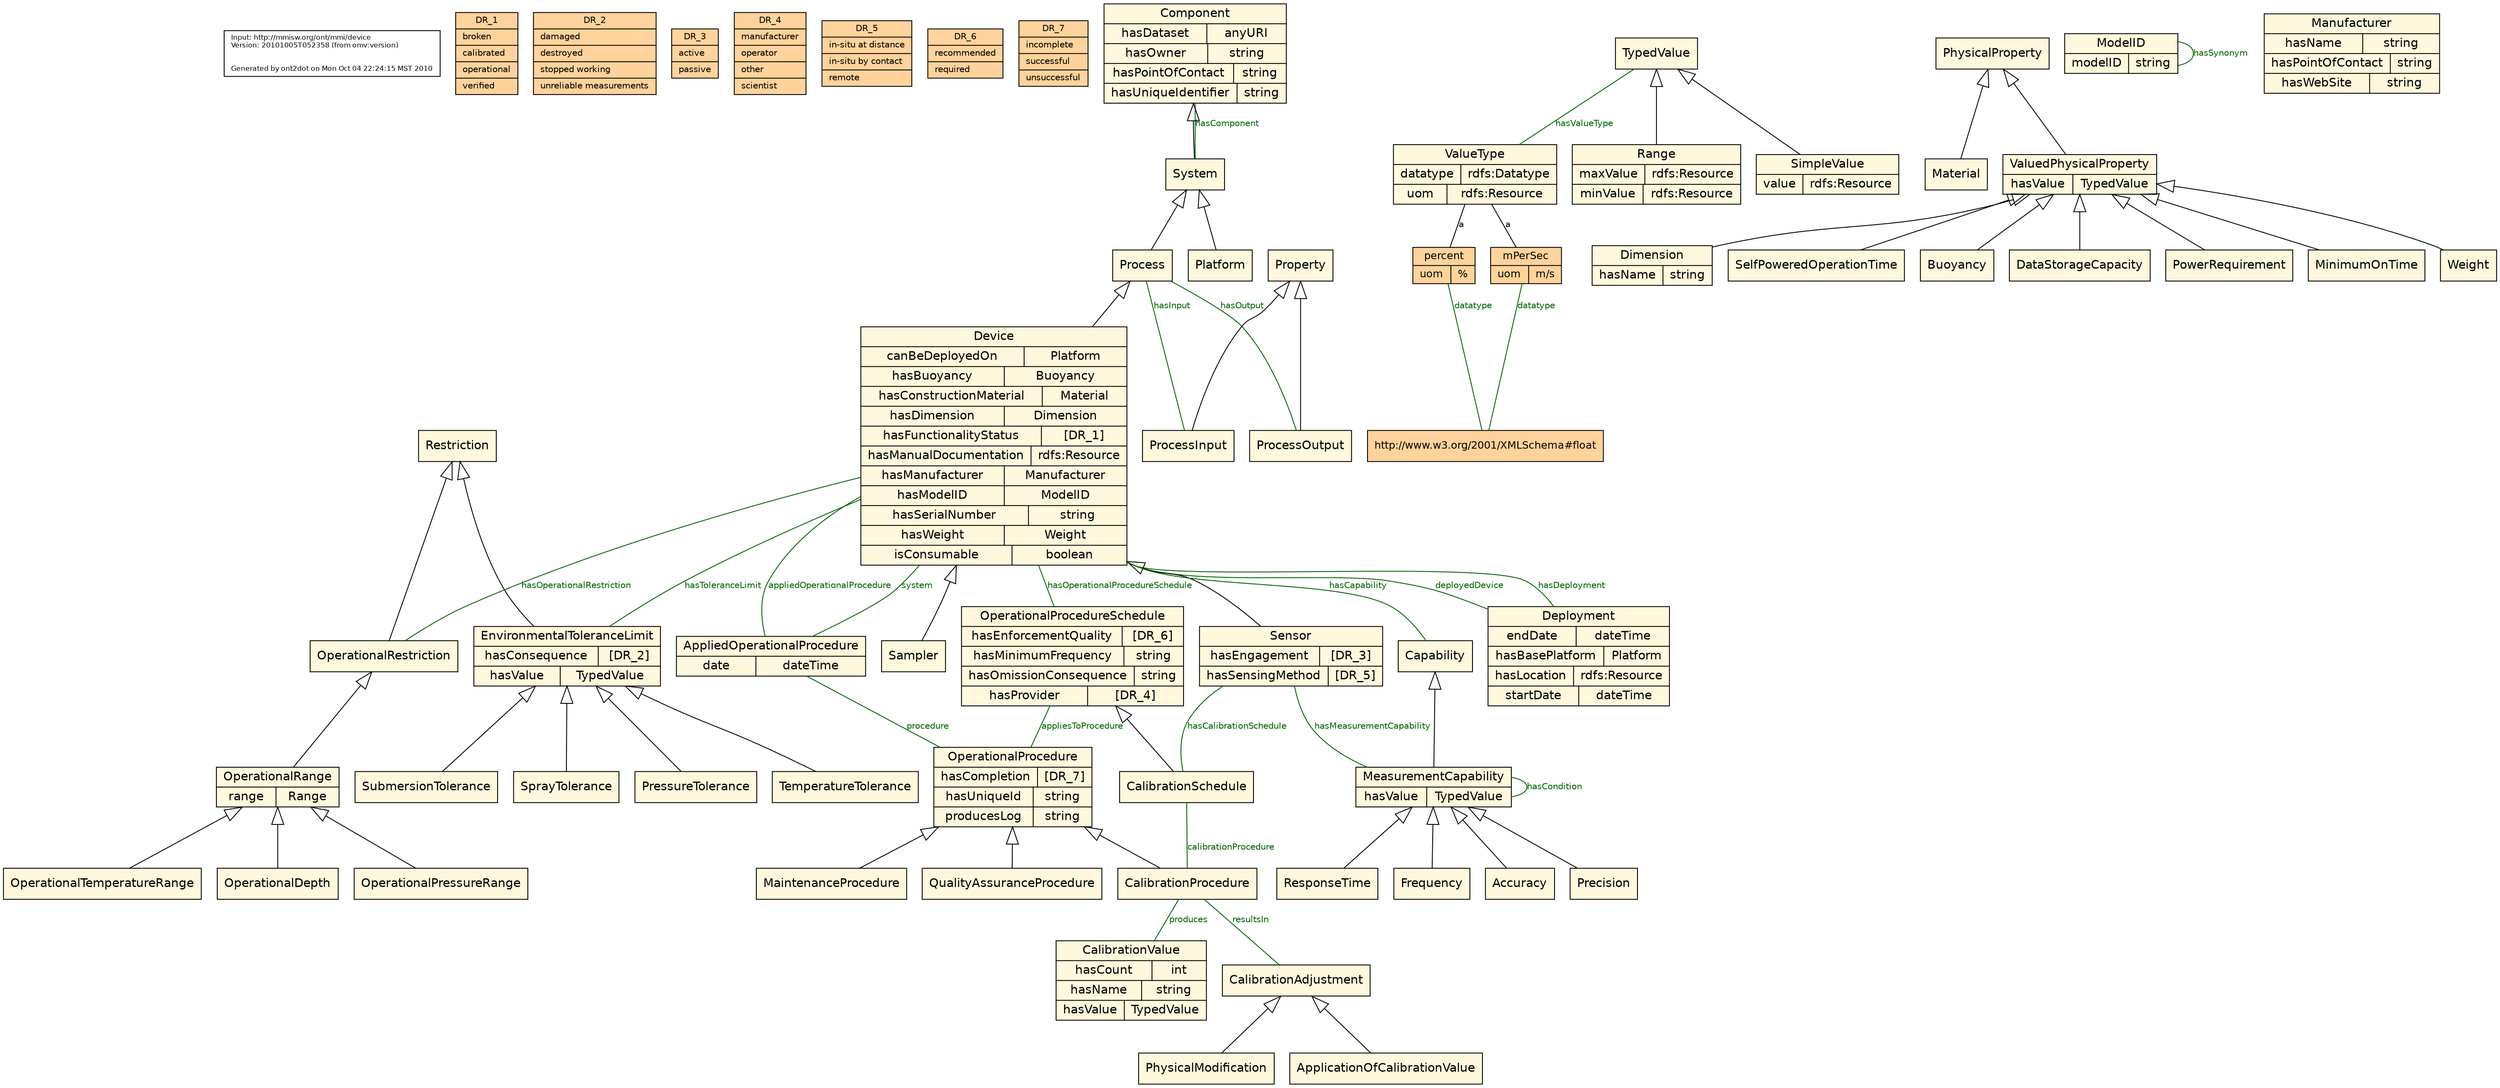 # generated by org.mmisw.ont2dot.impl.jena.DotGeneratorJenaImpl on Mon Oct 04 22:24:15 MST 2010
# --separate http://mmisw.org/ont/mmi/device/{TypedValue,PhysicalProperty,ModelID,Manufacturer,Platform}
# --sourceRank http://mmisw.org/ont/mmi/device/{Component,TypedValue,PhysicalProperty,ModelID,Manufacturer}
# Input: http://mmisw.org/ont/mmi/device
# 

digraph {
{ rank=source
"__generated_by__"  [ fontname="helvetica", fontsize=8, shape=box, label="\
Input: http://mmisw.org/ont/mmi/device\l\
Version: 20101005T052358 (from omv:version)\l\
\l\
\r\
Generated by ont2dot on Mon Oct 04 22:24:15 MST 2010\r" ]
}

  node [ fontname="helvetica", fontsize=14, ];
  edge [ fontname="helvetica", fontsize=10, ];

 //////////
 // data ranges
  node [ shape=record, fillcolor=burlywood1, style=filled, fontsize=10, ]; 
  { rank=source
  "-3b600038:12b7ad8ddf0:-7fda"  [ label="{DR_1|broken\l|calibrated\l|operational\l|verified\l}" ]
  "-3b600038:12b7ad8ddf0:-7fdf"  [ label="{DR_2|damaged\l|destroyed\l|stopped working\l|unreliable measurements\l}" ]
  "-3b600038:12b7ad8ddf0:-7fe2"  [ label="{DR_3|active\l|passive\l}" ]
  "-3b600038:12b7ad8ddf0:-7fea"  [ label="{DR_4|manufacturer\l|operator\l|other\l|scientist\l}" ]
  "-3b600038:12b7ad8ddf0:-7fee"  [ label="{DR_5|in-situ at distance\l|in-situ by contact\l|remote\l}" ]
  "-3b600038:12b7ad8ddf0:-7ff1"  [ label="{DR_6|recommended\l|required\l}" ]
  "-3b600038:12b7ad8ddf0:-7ff5"  [ label="{DR_7|incomplete\l|successful\l|unsuccessful\l}" ]
  }

 //////////
 // classes
  node [ shape=record, fillcolor=cornsilk, style=filled, fontname="helvetica", fontsize=14, ];
  "http://mmisw.org/ont/mmi/device/AppliedOperationalProcedure"   [ shape=record, label="{AppliedOperationalProcedure|{date|dateTime}}"  ]
  "http://mmisw.org/ont/mmi/device/ValueType"   [ shape=record, label="{ValueType|{datatype|rdfs:Datatype}|{uom|rdfs:Resource}}"  ]
  "http://mmisw.org/ont/mmi/device/Range"   [ shape=record, label="{Range|{maxValue|rdfs:Resource}|{minValue|rdfs:Resource}}"  ]
  "http://mmisw.org/ont/mmi/device/TemperatureTolerance"   [  label="TemperatureTolerance"  ]
  "http://mmisw.org/ont/mmi/device/Sampler"   [  label="Sampler"  ]
  "http://mmisw.org/ont/mmi/device/ProcessOutput"   [  label="ProcessOutput"  ]
  "http://mmisw.org/ont/mmi/device/SubmersionTolerance"   [  label="SubmersionTolerance"  ]
  "http://mmisw.org/ont/mmi/device/OperationalRange"   [ shape=record, label="{OperationalRange|{range|Range}}"  ]
  { rank=source "http://mmisw.org/ont/mmi/device/PhysicalProperty"   [  label="PhysicalProperty"  ] }
  "http://mmisw.org/ont/mmi/device/Dimension"   [ shape=record, label="{Dimension|{hasName|string}}"  ]
  "http://mmisw.org/ont/mmi/device/SprayTolerance"   [  label="SprayTolerance"  ]
  "http://mmisw.org/ont/mmi/device/OperationalRestriction"   [  label="OperationalRestriction"  ]
  "http://mmisw.org/ont/mmi/device/Platform"   [  label="Platform"  ]
  { rank=source "http://mmisw.org/ont/mmi/device/ModelID"   [ shape=record, label="{ModelID|{modelID|string}}"  ] }
  "http://mmisw.org/ont/mmi/device/SelfPoweredOperationTime"   [  label="SelfPoweredOperationTime"  ]
  "http://mmisw.org/ont/mmi/device/Restriction"   [  label="Restriction"  ]
  "http://mmisw.org/ont/mmi/device/CalibrationValue"   [ shape=record, label="{CalibrationValue|{hasCount|int}|{hasName|string}|{hasValue|TypedValue}}"  ]
  "http://mmisw.org/ont/mmi/device/System"   [  label="System"  ]
  "http://mmisw.org/ont/mmi/device/Buoyancy"   [  label="Buoyancy"  ]
  "http://mmisw.org/ont/mmi/device/Deployment"   [ shape=record, label="{Deployment|{endDate|dateTime}|{hasBasePlatform|Platform}|{hasLocation|rdfs:Resource}|{startDate|dateTime}}"  ]
  "http://mmisw.org/ont/mmi/device/MeasurementCapability"   [ shape=record, label="{MeasurementCapability|{hasValue|TypedValue}}"  ]
  "http://mmisw.org/ont/mmi/device/Sensor"   [ shape=record, label="{Sensor|{hasEngagement|[DR_3]}|{hasSensingMethod|[DR_5]}}"  ]
  "http://mmisw.org/ont/mmi/device/MaintenanceProcedure"   [  label="MaintenanceProcedure"  ]
  "http://mmisw.org/ont/mmi/device/EnvironmentalToleranceLimit"   [ shape=record, label="{EnvironmentalToleranceLimit|{hasConsequence|[DR_2]}|{hasValue|TypedValue}}"  ]
  "http://mmisw.org/ont/mmi/device/OperationalProcedureSchedule"   [ shape=record, label="{OperationalProcedureSchedule|{hasEnforcementQuality|[DR_6]}|{hasMinimumFrequency|string}|{hasOmissionConsequence|string}|{hasProvider|[DR_4]}}"  ]
  "http://mmisw.org/ont/mmi/device/Precision"   [  label="Precision"  ]
  "http://mmisw.org/ont/mmi/device/OperationalTemperatureRange"   [  label="OperationalTemperatureRange"  ]
  { rank=source "http://mmisw.org/ont/mmi/device/TypedValue"   [  label="TypedValue"  ] }
  "http://mmisw.org/ont/mmi/device/PhysicalModification"   [  label="PhysicalModification"  ]
  "http://mmisw.org/ont/mmi/device/OperationalDepth"   [  label="OperationalDepth"  ]
  "http://mmisw.org/ont/mmi/device/Process"   [  label="Process"  ]
  "http://mmisw.org/ont/mmi/device/OperationalPressureRange"   [  label="OperationalPressureRange"  ]
  "http://mmisw.org/ont/mmi/device/CalibrationProcedure"   [  label="CalibrationProcedure"  ]
  "http://mmisw.org/ont/mmi/device/Material"   [  label="Material"  ]
  "http://mmisw.org/ont/mmi/device/CalibrationSchedule"   [  label="CalibrationSchedule"  ]
  "http://mmisw.org/ont/mmi/device/SimpleValue"   [ shape=record, label="{SimpleValue|{value|rdfs:Resource}}"  ]
  "http://mmisw.org/ont/mmi/device/Capability"   [  label="Capability"  ]
  "http://mmisw.org/ont/mmi/device/ResponseTime"   [  label="ResponseTime"  ]
  "http://mmisw.org/ont/mmi/device/PressureTolerance"   [  label="PressureTolerance"  ]
  "http://mmisw.org/ont/mmi/device/CalibrationAdjustment"   [  label="CalibrationAdjustment"  ]
  "http://mmisw.org/ont/mmi/device/DataStorageCapacity"   [  label="DataStorageCapacity"  ]
  "http://mmisw.org/ont/mmi/device/Device"   [ shape=record, label="{Device|{canBeDeployedOn|Platform}|{hasBuoyancy|Buoyancy}|{hasConstructionMaterial|Material}|{hasDimension|Dimension}|{hasFunctionalityStatus|[DR_1]}|{hasManualDocumentation|rdfs:Resource}|{hasManufacturer|Manufacturer}|{hasModelID|ModelID}|{hasSerialNumber|string}|{hasWeight|Weight}|{isConsumable|boolean}}"  ]
  "http://mmisw.org/ont/mmi/device/ValuedPhysicalProperty"   [ shape=record, label="{ValuedPhysicalProperty|{hasValue|TypedValue}}"  ]
  "http://mmisw.org/ont/mmi/device/Frequency"   [  label="Frequency"  ]
  { rank=source "http://mmisw.org/ont/mmi/device/Component"   [ shape=record, label="{Component|{hasDataset|anyURI}|{hasOwner|string}|{hasPointOfContact|string}|{hasUniqueIdentifier|string}}"  ] }
  "http://mmisw.org/ont/mmi/device/ApplicationOfCalibrationValue"   [  label="ApplicationOfCalibrationValue"  ]
  "http://mmisw.org/ont/mmi/device/PowerRequirement"   [  label="PowerRequirement"  ]
  { rank=source "http://mmisw.org/ont/mmi/device/Manufacturer"   [ shape=record, label="{Manufacturer|{hasName|string}|{hasPointOfContact|string}|{hasWebSite|string}}"  ] }
  "http://mmisw.org/ont/mmi/device/MinimumOnTime"   [  label="MinimumOnTime"  ]
  "http://mmisw.org/ont/mmi/device/Property"   [  label="Property"  ]
  "http://mmisw.org/ont/mmi/device/OperationalProcedure"   [ shape=record, label="{OperationalProcedure|{hasCompletion|[DR_7]}|{hasUniqueId|string}|{producesLog|string}}"  ]
  "http://mmisw.org/ont/mmi/device/ProcessInput"   [  label="ProcessInput"  ]
  "http://mmisw.org/ont/mmi/device/Accuracy"   [  label="Accuracy"  ]
  "http://mmisw.org/ont/mmi/device/QualityAssuranceProcedure"   [  label="QualityAssuranceProcedure"  ]
  "http://mmisw.org/ont/mmi/device/Weight"   [  label="Weight"  ]

 ////////////////////////
 // subclass declarations
  edge   [ dir=back, arrowtail=onormal, arrowhead=none, arrowsize=2.0, ]; 
  "http://mmisw.org/ont/mmi/device/TypedValue"  ->  "http://mmisw.org/ont/mmi/device/Range"
  "http://mmisw.org/ont/mmi/device/EnvironmentalToleranceLimit"  ->  "http://mmisw.org/ont/mmi/device/TemperatureTolerance"
  "http://mmisw.org/ont/mmi/device/Device"  ->  "http://mmisw.org/ont/mmi/device/Sampler"
  "http://mmisw.org/ont/mmi/device/Property"  ->  "http://mmisw.org/ont/mmi/device/ProcessOutput"
  "http://mmisw.org/ont/mmi/device/EnvironmentalToleranceLimit"  ->  "http://mmisw.org/ont/mmi/device/SubmersionTolerance"
  "http://mmisw.org/ont/mmi/device/OperationalRestriction"  ->  "http://mmisw.org/ont/mmi/device/OperationalRange"
  "http://mmisw.org/ont/mmi/device/ValuedPhysicalProperty"  ->  "http://mmisw.org/ont/mmi/device/Dimension"
  "http://mmisw.org/ont/mmi/device/EnvironmentalToleranceLimit"  ->  "http://mmisw.org/ont/mmi/device/SprayTolerance"
  "http://mmisw.org/ont/mmi/device/Restriction"  ->  "http://mmisw.org/ont/mmi/device/OperationalRestriction"
  "http://mmisw.org/ont/mmi/device/System"  ->  "http://mmisw.org/ont/mmi/device/Platform"
  "http://mmisw.org/ont/mmi/device/ValuedPhysicalProperty"  ->  "http://mmisw.org/ont/mmi/device/SelfPoweredOperationTime"
  "http://mmisw.org/ont/mmi/device/Component"  ->  "http://mmisw.org/ont/mmi/device/System"
  "http://mmisw.org/ont/mmi/device/ValuedPhysicalProperty"  ->  "http://mmisw.org/ont/mmi/device/Buoyancy"
  "http://mmisw.org/ont/mmi/device/Capability"  ->  "http://mmisw.org/ont/mmi/device/MeasurementCapability"
  "http://mmisw.org/ont/mmi/device/Device"  ->  "http://mmisw.org/ont/mmi/device/Sensor"
  "http://mmisw.org/ont/mmi/device/OperationalProcedure"  ->  "http://mmisw.org/ont/mmi/device/MaintenanceProcedure"
  "http://mmisw.org/ont/mmi/device/Restriction"  ->  "http://mmisw.org/ont/mmi/device/EnvironmentalToleranceLimit"
  "http://mmisw.org/ont/mmi/device/MeasurementCapability"  ->  "http://mmisw.org/ont/mmi/device/Precision"
  "http://mmisw.org/ont/mmi/device/OperationalRange"  ->  "http://mmisw.org/ont/mmi/device/OperationalTemperatureRange"
  "http://mmisw.org/ont/mmi/device/CalibrationAdjustment"  ->  "http://mmisw.org/ont/mmi/device/PhysicalModification"
  "http://mmisw.org/ont/mmi/device/OperationalRange"  ->  "http://mmisw.org/ont/mmi/device/OperationalDepth"
  "http://mmisw.org/ont/mmi/device/System"  ->  "http://mmisw.org/ont/mmi/device/Process"
  "http://mmisw.org/ont/mmi/device/OperationalRange"  ->  "http://mmisw.org/ont/mmi/device/OperationalPressureRange"
  "http://mmisw.org/ont/mmi/device/OperationalProcedure"  ->  "http://mmisw.org/ont/mmi/device/CalibrationProcedure"
  "http://mmisw.org/ont/mmi/device/PhysicalProperty"  ->  "http://mmisw.org/ont/mmi/device/Material"
  "http://mmisw.org/ont/mmi/device/OperationalProcedureSchedule"  ->  "http://mmisw.org/ont/mmi/device/CalibrationSchedule"
  "http://mmisw.org/ont/mmi/device/TypedValue"  ->  "http://mmisw.org/ont/mmi/device/SimpleValue"
  "http://mmisw.org/ont/mmi/device/MeasurementCapability"  ->  "http://mmisw.org/ont/mmi/device/ResponseTime"
  "http://mmisw.org/ont/mmi/device/EnvironmentalToleranceLimit"  ->  "http://mmisw.org/ont/mmi/device/PressureTolerance"
  "http://mmisw.org/ont/mmi/device/ValuedPhysicalProperty"  ->  "http://mmisw.org/ont/mmi/device/DataStorageCapacity"
  "http://mmisw.org/ont/mmi/device/Process"  ->  "http://mmisw.org/ont/mmi/device/Device"
  "http://mmisw.org/ont/mmi/device/PhysicalProperty"  ->  "http://mmisw.org/ont/mmi/device/ValuedPhysicalProperty"
  "http://mmisw.org/ont/mmi/device/MeasurementCapability"  ->  "http://mmisw.org/ont/mmi/device/Frequency"
  "http://mmisw.org/ont/mmi/device/CalibrationAdjustment"  ->  "http://mmisw.org/ont/mmi/device/ApplicationOfCalibrationValue"
  "http://mmisw.org/ont/mmi/device/ValuedPhysicalProperty"  ->  "http://mmisw.org/ont/mmi/device/PowerRequirement"
  "http://mmisw.org/ont/mmi/device/ValuedPhysicalProperty"  ->  "http://mmisw.org/ont/mmi/device/MinimumOnTime"
  "http://mmisw.org/ont/mmi/device/Property"  ->  "http://mmisw.org/ont/mmi/device/ProcessInput"
  "http://mmisw.org/ont/mmi/device/MeasurementCapability"  ->  "http://mmisw.org/ont/mmi/device/Accuracy"
  "http://mmisw.org/ont/mmi/device/OperationalProcedure"  ->  "http://mmisw.org/ont/mmi/device/QualityAssuranceProcedure"
  "http://mmisw.org/ont/mmi/device/ValuedPhysicalProperty"  ->  "http://mmisw.org/ont/mmi/device/Weight"

 ////////////////////
 // properties
  edge [ dir=back, color=darkgreen, fontcolor=darkgreen, fontsize=10, arrowhead=vee, arrowtail=none, arrowsize=1.0]; 
  "http://mmisw.org/ont/mmi/device/Sensor"  ->  "http://mmisw.org/ont/mmi/device/CalibrationSchedule"  [ label="hasCalibrationSchedule"  ]
  "http://mmisw.org/ont/mmi/device/Device"  ->  "http://mmisw.org/ont/mmi/device/Deployment"  [ label="hasDeployment"  ]
  "http://mmisw.org/ont/mmi/device/CalibrationSchedule"  ->  "http://mmisw.org/ont/mmi/device/CalibrationProcedure"  [ label="calibrationProcedure"  ]
  "http://mmisw.org/ont/mmi/device/CalibrationProcedure"  ->  "http://mmisw.org/ont/mmi/device/CalibrationAdjustment"  [ label="resultsIn"  ]
  "http://mmisw.org/ont/mmi/device/Sensor"  ->  "http://mmisw.org/ont/mmi/device/MeasurementCapability"  [ label="hasMeasurementCapability"  ]
  "http://mmisw.org/ont/mmi/device/Process"  ->  "http://mmisw.org/ont/mmi/device/ProcessInput"  [ label="hasInput"  ]
  "http://mmisw.org/ont/mmi/device/AppliedOperationalProcedure"  ->  "http://mmisw.org/ont/mmi/device/OperationalProcedure"  [ label="procedure"  ]
  "http://mmisw.org/ont/mmi/device/Device"  ->  "http://mmisw.org/ont/mmi/device/Capability"  [ label="hasCapability"  ]
  "http://mmisw.org/ont/mmi/device/Device"  ->  "http://mmisw.org/ont/mmi/device/EnvironmentalToleranceLimit"  [ label="hasToleranceLimit"  ]
  "http://mmisw.org/ont/mmi/device/ModelID"  ->  "http://mmisw.org/ont/mmi/device/ModelID"  [ label="hasSynonym"  ]
  "http://mmisw.org/ont/mmi/device/Device"  ->  "http://mmisw.org/ont/mmi/device/OperationalProcedureSchedule"  [ label="hasOperationalProcedureSchedule"  ]
  "http://mmisw.org/ont/mmi/device/AppliedOperationalProcedure"  ->  "http://mmisw.org/ont/mmi/device/Device"  [ label="system"  ]
  "http://mmisw.org/ont/mmi/device/OperationalProcedureSchedule"  ->  "http://mmisw.org/ont/mmi/device/OperationalProcedure"  [ label="appliesToProcedure"  ]
  "http://mmisw.org/ont/mmi/device/Deployment"  ->  "http://mmisw.org/ont/mmi/device/Device"  [ label="deployedDevice"  ]
  "http://mmisw.org/ont/mmi/device/MeasurementCapability"  ->  "http://mmisw.org/ont/mmi/device/MeasurementCapability"  [ label="hasCondition"  ]
  "http://mmisw.org/ont/mmi/device/TypedValue"  ->  "http://mmisw.org/ont/mmi/device/ValueType"  [ label="hasValueType"  ]
  "http://mmisw.org/ont/mmi/device/Device"  ->  "http://mmisw.org/ont/mmi/device/AppliedOperationalProcedure"  [ label="appliedOperationalProcedure"  ]
  "http://mmisw.org/ont/mmi/device/Device"  ->  "http://mmisw.org/ont/mmi/device/OperationalRestriction"  [ label="hasOperationalRestriction"  ]
  "http://mmisw.org/ont/mmi/device/System"  ->  "http://mmisw.org/ont/mmi/device/Component"  [ label="hasComponent"  ]
  "http://mmisw.org/ont/mmi/device/Process"  ->  "http://mmisw.org/ont/mmi/device/ProcessOutput"  [ label="hasOutput"  ]
  "http://mmisw.org/ont/mmi/device/CalibrationProcedure"  ->  "http://mmisw.org/ont/mmi/device/CalibrationValue"  [ label="produces"  ]

 /////////////
 // instances
  node [ shape=box, fillcolor=burlywood1, style=filled, fontname="helvetica", fontsize=12, ]; 
  "http://mmisw.org/ont/mmi/device/percent"   [ shape=record, label="{percent|{uom|%}}"  ]
  "http://mmisw.org/ont/mmi/device/mPerSec"   [ shape=record, label="{mPerSec|{uom|m/s}}"  ]

 //////////////////
 // instantiations
  edge [ dir=normal, color=black, fontcolor=black, label="a", fontsize=10, arrowtail=vee, arrowhead=none, arrowsize=1.0];
  "http://mmisw.org/ont/mmi/device/ValueType"  ->  "http://mmisw.org/ont/mmi/device/percent" 
  "http://mmisw.org/ont/mmi/device/ValueType"  ->  "http://mmisw.org/ont/mmi/device/mPerSec" 

 ////////////////////
 // other statements
  edge [ dir=back, color=darkgreen, fontcolor=darkgreen, fontsize=10, arrowhead=vee, arrowtail=none, arrowsize=1.0]; 
  "http://mmisw.org/ont/mmi/device/percent"  ->  "http://www.w3.org/2001/XMLSchema#float"  [ label="datatype"  ]
  "http://mmisw.org/ont/mmi/device/mPerSec"  ->  "http://www.w3.org/2001/XMLSchema#float"  [ label="datatype"  ]

}
